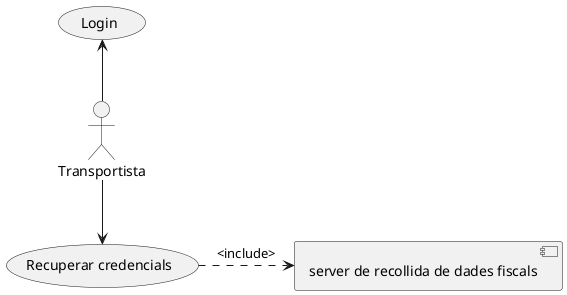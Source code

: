 @startuml

actor Transportista as t 

( Login ) as  L 
(Recuperar credencials) as R 
[server de recollida de dades fiscals] as f 

t-Up-> L 
t-Down-> R 
R .> f : <include> 




@enduml
